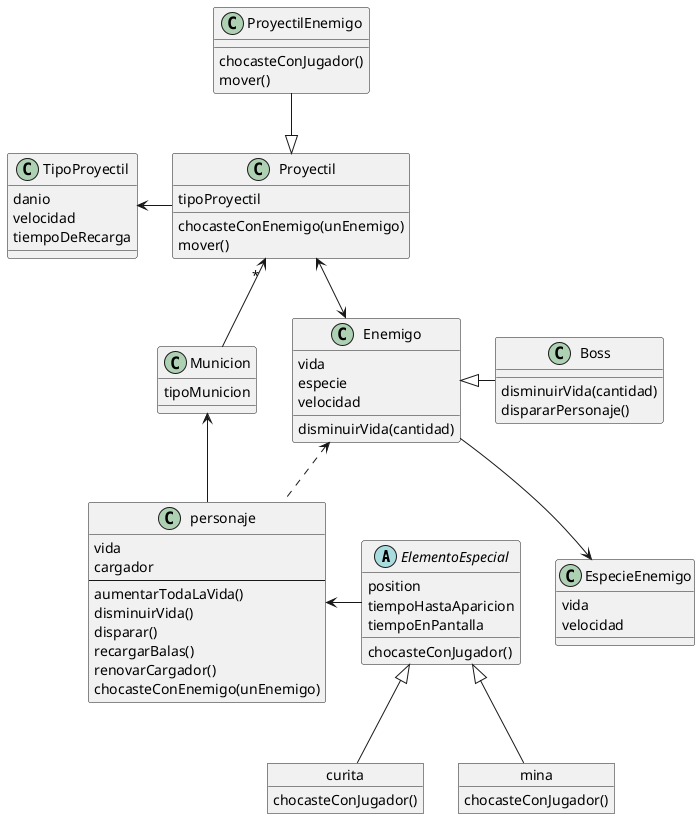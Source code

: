 @startuml Diagramas

abstract class ElementoEspecial {
    position
    tiempoHastaAparicion
    tiempoEnPantalla

    chocasteConJugador()
}

object curita {

    chocasteConJugador()
}

object mina {
    chocasteConJugador()

}


class Municion {
    tipoMunicion

}

ElementoEspecial <|-- curita
ElementoEspecial <|-- mina

Municion <-- personaje
Proyectil " * "<-- Municion
Proyectil -l-> TipoProyectil

Enemigo <.. personaje
Proyectil <--> Enemigo
Boss -l-|> Enemigo
Enemigo --> EspecieEnemigo
ProyectilEnemigo --|> Proyectil


object personaje  {
    vida
    cargador
    ----
    aumentarTodaLaVida()
    disminuirVida()
    disparar()
    recargarBalas()
    renovarCargador()
    chocasteConEnemigo(unEnemigo)
}

ElementoEspecial -l-> personaje


class Proyectil {

    tipoProyectil

    chocasteConEnemigo(unEnemigo)
    mover()
}

class TipoProyectil{
    danio
    velocidad
    tiempoDeRecarga
}

 class Enemigo {
    vida
    especie
    velocidad

    disminuirVida(cantidad)
}

object Boss {
    
    disminuirVida(cantidad)
    dispararPersonaje()
}

class EspecieEnemigo {
    vida 
    velocidad
}

class ProyectilEnemigo {
    chocasteConJugador()
    mover()
    
}






@enduml


